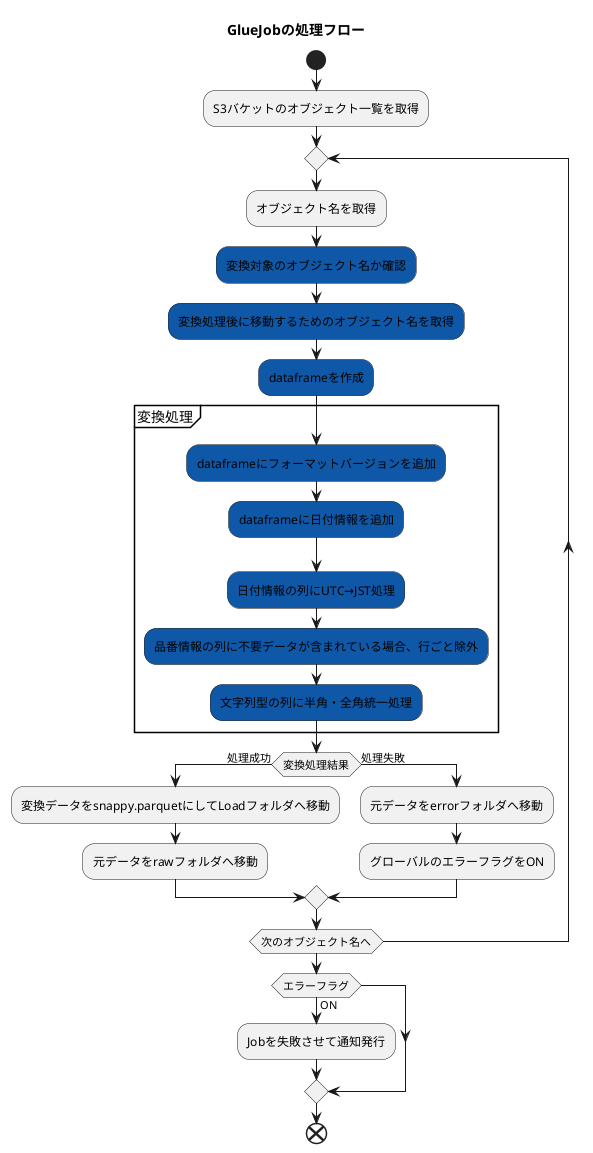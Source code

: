 @startuml
title GlueJobの処理フロー

start
:S3バケットのオブジェクト一覧を取得;

repeat
    :オブジェクト名を取得;
    #0f58a8:変換対象のオブジェクト名か確認;
    #0f58a8:変換処理後に移動するためのオブジェクト名を取得;
    #0f58a8:dataframeを作成;
    partition "変換処理" {
        #0f58a8:dataframeにフォーマットバージョンを追加;
        #0f58a8:dataframeに日付情報を追加;
        #0f58a8:日付情報の列にUTC→JST処理;
        #0f58a8:品番情報の列に不要データが含まれている場合、行ごと除外;
        #0f58a8:文字列型の列に半角・全角統一処理;
    }
    if (変換処理結果) then (処理成功)
        :変換データをsnappy.parquetにしてLoadフォルダへ移動;
        :元データをrawフォルダへ移動;
    else (処理失敗)
        :元データをerrorフォルダへ移動;
        :グローバルのエラーフラグをON;
    endif
repeat while (次のオブジェクト名へ)

if (エラーフラグ) then (ON)
    :Jobを失敗させて通知発行;
endif

end

@enduml